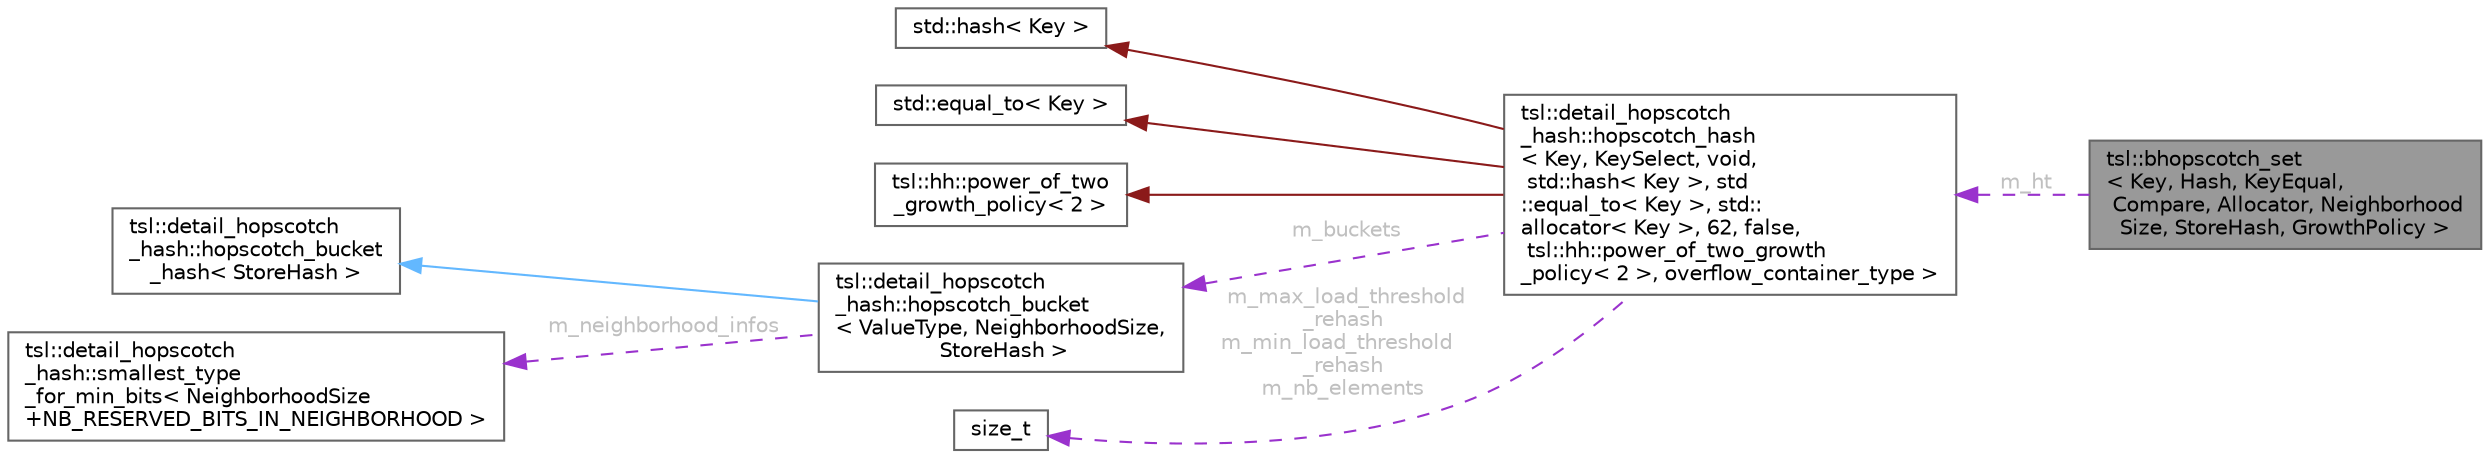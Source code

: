 digraph "tsl::bhopscotch_set&lt; Key, Hash, KeyEqual, Compare, Allocator, NeighborhoodSize, StoreHash, GrowthPolicy &gt;"
{
 // INTERACTIVE_SVG=YES
 // LATEX_PDF_SIZE
  bgcolor="transparent";
  edge [fontname=Helvetica,fontsize=10,labelfontname=Helvetica,labelfontsize=10];
  node [fontname=Helvetica,fontsize=10,shape=box,height=0.2,width=0.4];
  rankdir="LR";
  Node1 [id="Node000001",label="tsl::bhopscotch_set\l\< Key, Hash, KeyEqual,\l Compare, Allocator, Neighborhood\lSize, StoreHash, GrowthPolicy \>",height=0.2,width=0.4,color="gray40", fillcolor="grey60", style="filled", fontcolor="black",tooltip=" "];
  Node2 -> Node1 [id="edge1_Node000001_Node000002",dir="back",color="darkorchid3",style="dashed",tooltip=" ",label=" m_ht",fontcolor="grey" ];
  Node2 [id="Node000002",label="tsl::detail_hopscotch\l_hash::hopscotch_hash\l\< Key, KeySelect, void,\l std::hash\< Key \>, std\l::equal_to\< Key \>, std::\lallocator\< Key \>, 62, false,\l tsl::hh::power_of_two_growth\l_policy\< 2 \>, overflow_container_type \>",height=0.2,width=0.4,color="gray40", fillcolor="white", style="filled",URL="$classtsl_1_1detail__hopscotch__hash_1_1hopscotch__hash.html",tooltip=" "];
  Node3 -> Node2 [id="edge2_Node000002_Node000003",dir="back",color="firebrick4",style="solid",tooltip=" "];
  Node3 [id="Node000003",label="std::hash\< Key \>",height=0.2,width=0.4,color="gray40", fillcolor="white", style="filled",tooltip=" "];
  Node4 -> Node2 [id="edge3_Node000002_Node000004",dir="back",color="firebrick4",style="solid",tooltip=" "];
  Node4 [id="Node000004",label="std::equal_to\< Key \>",height=0.2,width=0.4,color="gray40", fillcolor="white", style="filled",tooltip=" "];
  Node5 -> Node2 [id="edge4_Node000002_Node000005",dir="back",color="firebrick4",style="solid",tooltip=" "];
  Node5 [id="Node000005",label="tsl::hh::power_of_two\l_growth_policy\< 2 \>",height=0.2,width=0.4,color="gray40", fillcolor="white", style="filled",URL="$classtsl_1_1hh_1_1power__of__two__growth__policy.html",tooltip=" "];
  Node6 -> Node2 [id="edge5_Node000002_Node000006",dir="back",color="darkorchid3",style="dashed",tooltip=" ",label=" m_buckets",fontcolor="grey" ];
  Node6 [id="Node000006",label="tsl::detail_hopscotch\l_hash::hopscotch_bucket\l\< ValueType, NeighborhoodSize,\l StoreHash \>",height=0.2,width=0.4,color="gray40", fillcolor="white", style="filled",URL="$classtsl_1_1detail__hopscotch__hash_1_1hopscotch__bucket.html",tooltip=" "];
  Node7 -> Node6 [id="edge6_Node000006_Node000007",dir="back",color="steelblue1",style="solid",tooltip=" "];
  Node7 [id="Node000007",label="tsl::detail_hopscotch\l_hash::hopscotch_bucket\l_hash\< StoreHash \>",height=0.2,width=0.4,color="gray40", fillcolor="white", style="filled",URL="$classtsl_1_1detail__hopscotch__hash_1_1hopscotch__bucket__hash.html",tooltip=" "];
  Node8 -> Node6 [id="edge7_Node000006_Node000008",dir="back",color="darkorchid3",style="dashed",tooltip=" ",label=" m_neighborhood_infos",fontcolor="grey" ];
  Node8 [id="Node000008",label="tsl::detail_hopscotch\l_hash::smallest_type\l_for_min_bits\< NeighborhoodSize\l+NB_RESERVED_BITS_IN_NEIGHBORHOOD \>",height=0.2,width=0.4,color="gray40", fillcolor="white", style="filled",URL="$classtsl_1_1detail__hopscotch__hash_1_1smallest__type__for__min__bits.html",tooltip=" "];
  Node9 -> Node2 [id="edge8_Node000002_Node000009",dir="back",color="darkorchid3",style="dashed",tooltip=" ",label=" m_max_load_threshold\l_rehash\nm_min_load_threshold\l_rehash\nm_nb_elements",fontcolor="grey" ];
  Node9 [id="Node000009",label="size_t",height=0.2,width=0.4,color="gray40", fillcolor="white", style="filled",tooltip=" "];
}
